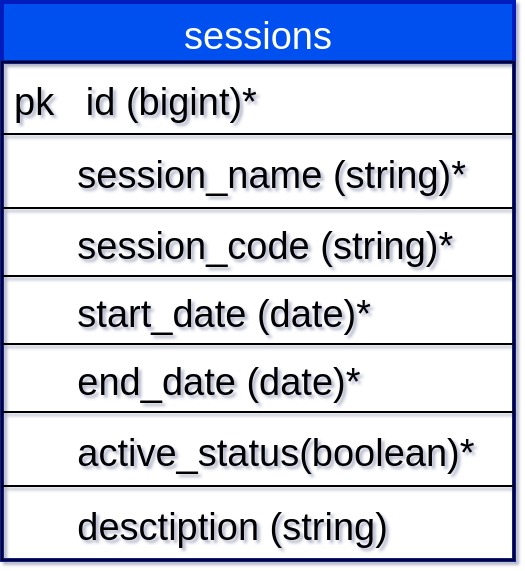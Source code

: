 <mxfile>
    <diagram id="fxuSIED1SjDL8QW2SAAC" name="academic">
        <mxGraphModel dx="840" dy="478" grid="0" gridSize="10" guides="1" tooltips="1" connect="1" arrows="1" fold="1" page="1" pageScale="1" pageWidth="1169" pageHeight="827" background="#ffffff" math="0" shadow="1">
            <root>
                <mxCell id="0"/>
                <mxCell id="1" parent="0"/>
                <mxCell id="75" value="sessions" style="swimlane;fontStyle=0;childLayout=stackLayout;horizontal=1;startSize=30;horizontalStack=0;resizeParent=1;resizeParentMax=0;resizeLast=0;collapsible=1;marginBottom=0;labelBackgroundColor=none;fontColor=#ffffff;strokeColor=#001DBC;strokeWidth=2;fillColor=#0050ef;fontSize=19;" vertex="1" parent="1">
                    <mxGeometry x="32" y="33" width="256" height="279" as="geometry">
                        <mxRectangle x="32" y="33" width="208" height="30" as="alternateBounds"/>
                    </mxGeometry>
                </mxCell>
                <mxCell id="76" value="pk   id (bigint)*" style="text;strokeColor=#000000;fillColor=none;align=left;verticalAlign=middle;spacingLeft=4;spacingRight=4;overflow=hidden;points=[[0,0.5],[1,0.5]];portConstraint=eastwest;rotatable=0;labelBackgroundColor=none;fontColor=#000000;fontSize=19;" vertex="1" parent="75">
                    <mxGeometry y="30" width="256" height="36" as="geometry"/>
                </mxCell>
                <mxCell id="80" value="      session_name (string)*" style="text;strokeColor=#000000;fillColor=none;align=left;verticalAlign=middle;spacingLeft=4;spacingRight=4;overflow=hidden;points=[[0,0.5],[1,0.5]];portConstraint=eastwest;rotatable=0;labelBackgroundColor=none;fontColor=#000000;fontSize=19;" vertex="1" parent="75">
                    <mxGeometry y="66" width="256" height="37" as="geometry"/>
                </mxCell>
                <mxCell id="81" value="      session_code (string)*" style="text;strokeColor=#000000;fillColor=none;align=left;verticalAlign=middle;spacingLeft=4;spacingRight=4;overflow=hidden;points=[[0,0.5],[1,0.5]];portConstraint=eastwest;rotatable=0;labelBackgroundColor=none;fontColor=#000000;fontSize=19;" vertex="1" parent="75">
                    <mxGeometry y="103" width="256" height="34" as="geometry"/>
                </mxCell>
                <mxCell id="82" value="      start_date (date)*" style="text;strokeColor=#000000;fillColor=none;align=left;verticalAlign=middle;spacingLeft=4;spacingRight=4;overflow=hidden;points=[[0,0.5],[1,0.5]];portConstraint=eastwest;rotatable=0;labelBackgroundColor=none;fontColor=#000000;fontSize=19;" vertex="1" parent="75">
                    <mxGeometry y="137" width="256" height="34" as="geometry"/>
                </mxCell>
                <mxCell id="83" value="      end_date (date)*" style="text;strokeColor=#000000;fillColor=none;align=left;verticalAlign=middle;spacingLeft=4;spacingRight=4;overflow=hidden;points=[[0,0.5],[1,0.5]];portConstraint=eastwest;rotatable=0;labelBackgroundColor=none;fontColor=#000000;fontSize=19;" vertex="1" parent="75">
                    <mxGeometry y="171" width="256" height="34" as="geometry"/>
                </mxCell>
                <mxCell id="86" value="      active_status(boolean)*" style="text;strokeColor=#000000;fillColor=none;align=left;verticalAlign=middle;spacingLeft=4;spacingRight=4;overflow=hidden;points=[[0,0.5],[1,0.5]];portConstraint=eastwest;rotatable=0;labelBackgroundColor=none;fontColor=#000000;fontSize=19;" vertex="1" parent="75">
                    <mxGeometry y="205" width="256" height="37" as="geometry"/>
                </mxCell>
                <mxCell id="84" value="      desctiption (string)" style="text;strokeColor=#000000;fillColor=none;align=left;verticalAlign=middle;spacingLeft=4;spacingRight=4;overflow=hidden;points=[[0,0.5],[1,0.5]];portConstraint=eastwest;rotatable=0;labelBackgroundColor=none;fontColor=#000000;fontSize=19;" vertex="1" parent="75">
                    <mxGeometry y="242" width="256" height="37" as="geometry"/>
                </mxCell>
            </root>
        </mxGraphModel>
    </diagram>
</mxfile>